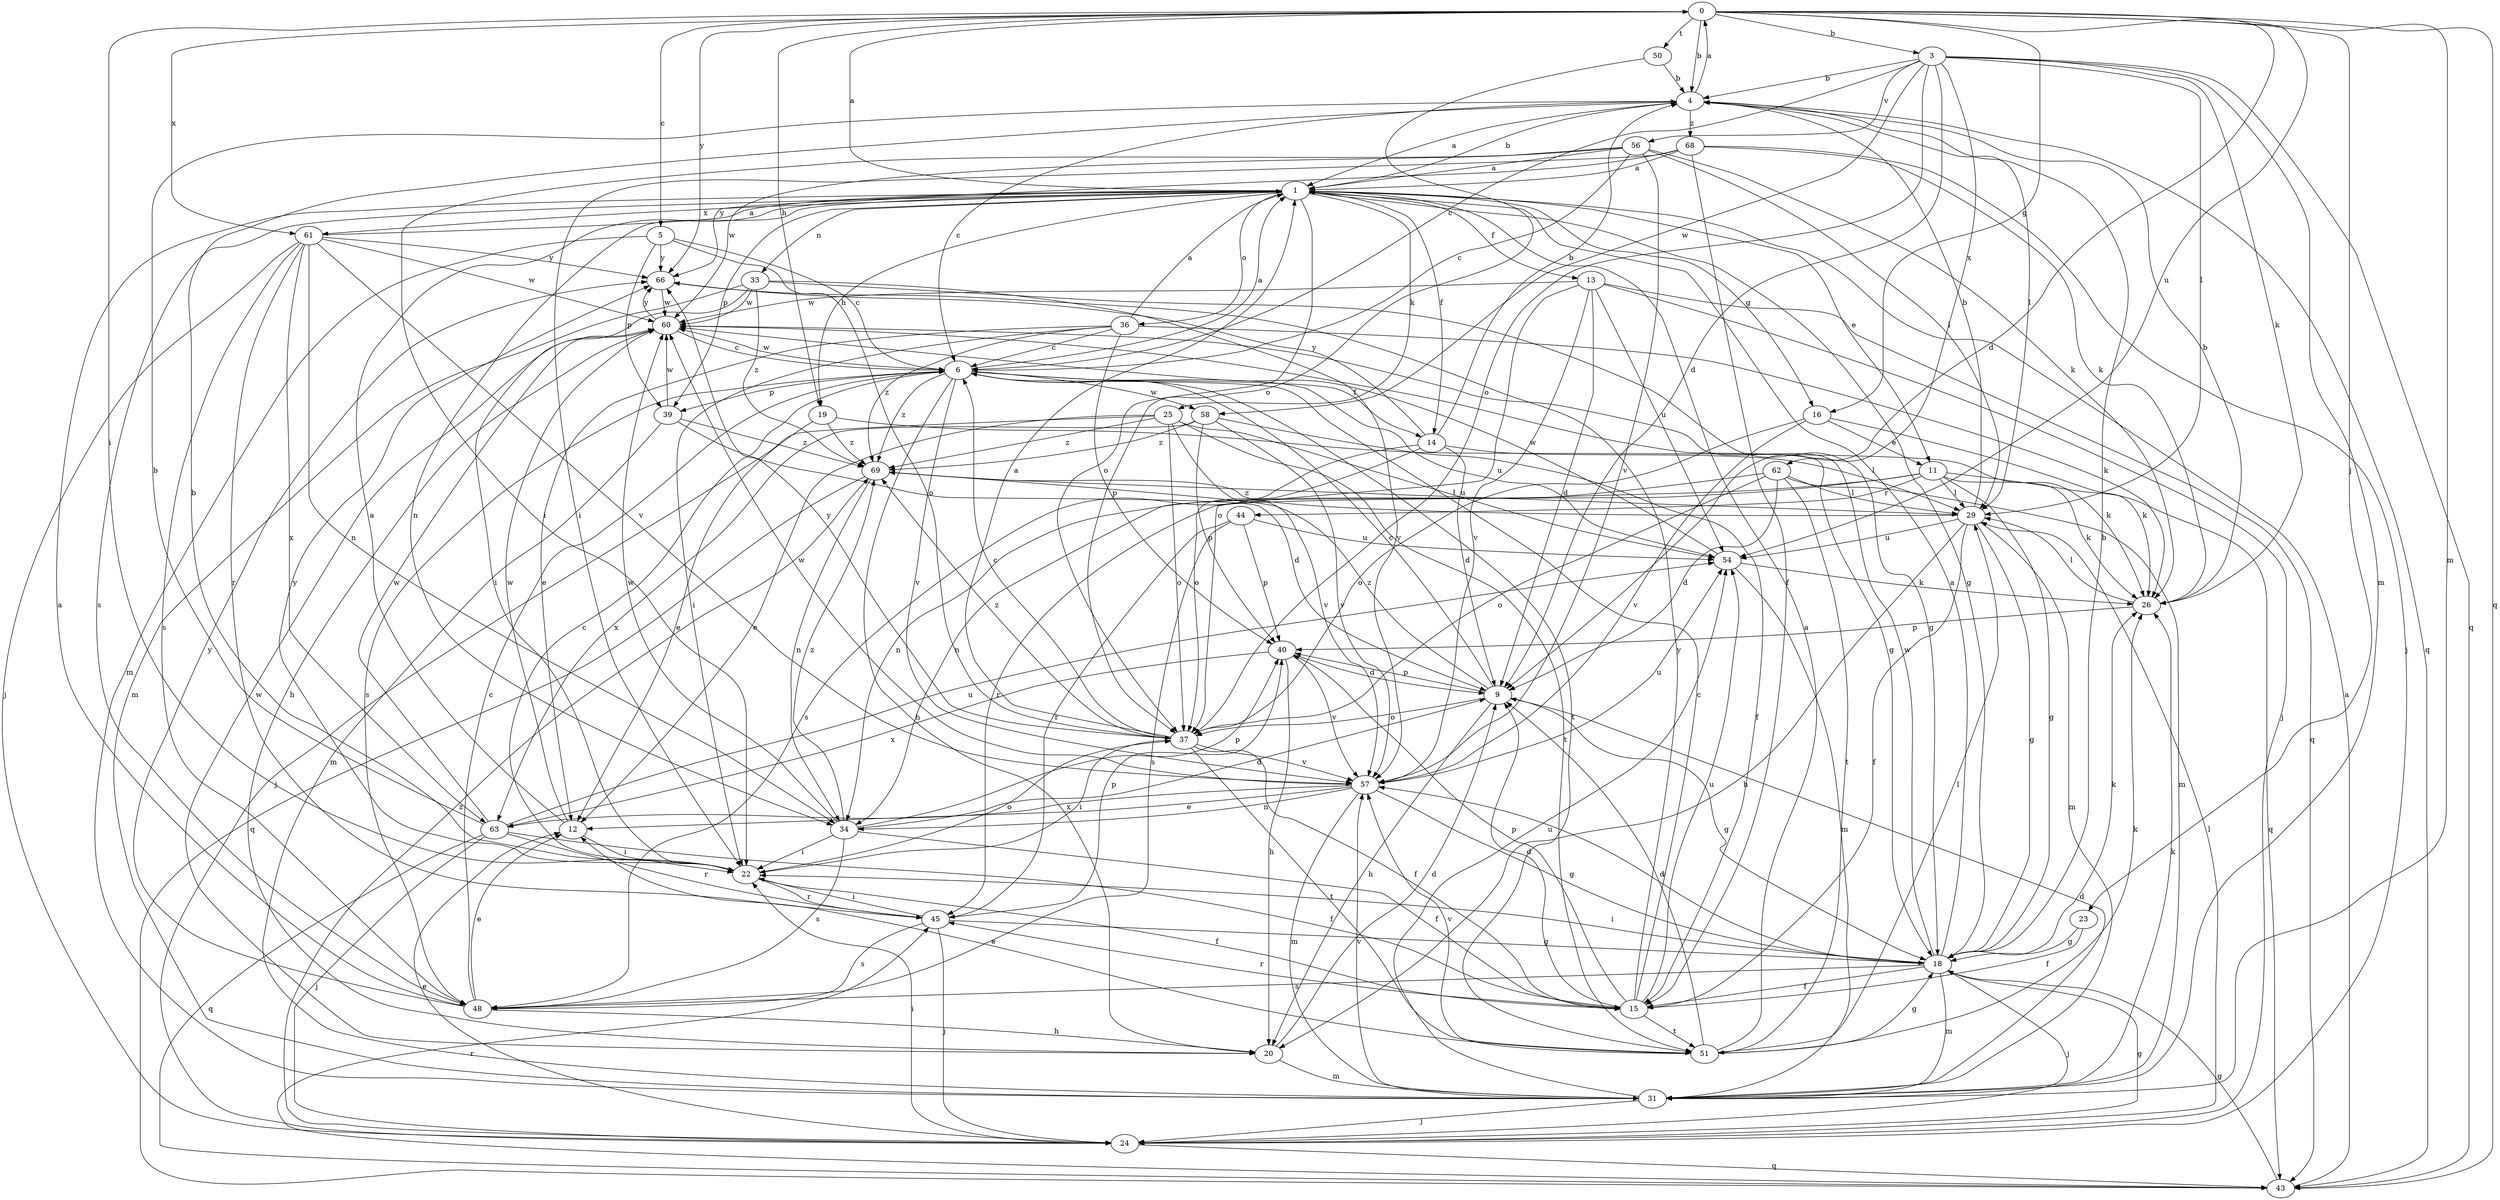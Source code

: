 strict digraph  {
0;
1;
3;
4;
5;
6;
9;
11;
12;
13;
14;
15;
16;
18;
19;
20;
22;
23;
24;
25;
26;
29;
31;
33;
34;
36;
37;
39;
40;
43;
44;
45;
48;
50;
51;
54;
56;
57;
58;
60;
61;
62;
63;
66;
68;
69;
0 -> 3  [label=b];
0 -> 4  [label=b];
0 -> 5  [label=c];
0 -> 9  [label=d];
0 -> 16  [label=g];
0 -> 19  [label=h];
0 -> 22  [label=i];
0 -> 23  [label=j];
0 -> 31  [label=m];
0 -> 43  [label=q];
0 -> 50  [label=t];
0 -> 54  [label=u];
0 -> 61  [label=x];
0 -> 66  [label=y];
1 -> 0  [label=a];
1 -> 4  [label=b];
1 -> 11  [label=e];
1 -> 13  [label=f];
1 -> 14  [label=f];
1 -> 16  [label=g];
1 -> 18  [label=g];
1 -> 19  [label=h];
1 -> 25  [label=k];
1 -> 33  [label=n];
1 -> 34  [label=n];
1 -> 36  [label=o];
1 -> 37  [label=o];
1 -> 39  [label=p];
1 -> 48  [label=s];
1 -> 61  [label=x];
3 -> 4  [label=b];
3 -> 6  [label=c];
3 -> 9  [label=d];
3 -> 26  [label=k];
3 -> 29  [label=l];
3 -> 31  [label=m];
3 -> 37  [label=o];
3 -> 43  [label=q];
3 -> 56  [label=v];
3 -> 58  [label=w];
3 -> 62  [label=x];
4 -> 0  [label=a];
4 -> 1  [label=a];
4 -> 6  [label=c];
4 -> 29  [label=l];
4 -> 43  [label=q];
4 -> 68  [label=z];
5 -> 6  [label=c];
5 -> 31  [label=m];
5 -> 37  [label=o];
5 -> 39  [label=p];
5 -> 66  [label=y];
6 -> 1  [label=a];
6 -> 14  [label=f];
6 -> 20  [label=h];
6 -> 39  [label=p];
6 -> 48  [label=s];
6 -> 51  [label=t];
6 -> 54  [label=u];
6 -> 57  [label=v];
6 -> 58  [label=w];
6 -> 60  [label=w];
6 -> 69  [label=z];
9 -> 6  [label=c];
9 -> 18  [label=g];
9 -> 20  [label=h];
9 -> 37  [label=o];
9 -> 40  [label=p];
9 -> 69  [label=z];
11 -> 18  [label=g];
11 -> 26  [label=k];
11 -> 29  [label=l];
11 -> 34  [label=n];
11 -> 43  [label=q];
11 -> 44  [label=r];
11 -> 45  [label=r];
12 -> 1  [label=a];
12 -> 22  [label=i];
12 -> 60  [label=w];
13 -> 9  [label=d];
13 -> 24  [label=j];
13 -> 37  [label=o];
13 -> 43  [label=q];
13 -> 54  [label=u];
13 -> 57  [label=v];
13 -> 60  [label=w];
14 -> 4  [label=b];
14 -> 9  [label=d];
14 -> 29  [label=l];
14 -> 37  [label=o];
14 -> 48  [label=s];
14 -> 66  [label=y];
15 -> 6  [label=c];
15 -> 9  [label=d];
15 -> 40  [label=p];
15 -> 45  [label=r];
15 -> 51  [label=t];
15 -> 54  [label=u];
15 -> 66  [label=y];
16 -> 11  [label=e];
16 -> 26  [label=k];
16 -> 37  [label=o];
16 -> 57  [label=v];
18 -> 1  [label=a];
18 -> 4  [label=b];
18 -> 15  [label=f];
18 -> 22  [label=i];
18 -> 24  [label=j];
18 -> 26  [label=k];
18 -> 31  [label=m];
18 -> 48  [label=s];
18 -> 57  [label=v];
18 -> 60  [label=w];
19 -> 12  [label=e];
19 -> 26  [label=k];
19 -> 69  [label=z];
20 -> 9  [label=d];
20 -> 31  [label=m];
20 -> 60  [label=w];
22 -> 4  [label=b];
22 -> 6  [label=c];
22 -> 15  [label=f];
22 -> 37  [label=o];
22 -> 45  [label=r];
22 -> 66  [label=y];
23 -> 15  [label=f];
23 -> 18  [label=g];
24 -> 12  [label=e];
24 -> 18  [label=g];
24 -> 22  [label=i];
24 -> 29  [label=l];
24 -> 43  [label=q];
24 -> 69  [label=z];
25 -> 12  [label=e];
25 -> 24  [label=j];
25 -> 37  [label=o];
25 -> 51  [label=t];
25 -> 54  [label=u];
25 -> 57  [label=v];
25 -> 69  [label=z];
26 -> 4  [label=b];
26 -> 29  [label=l];
26 -> 40  [label=p];
29 -> 4  [label=b];
29 -> 15  [label=f];
29 -> 18  [label=g];
29 -> 20  [label=h];
29 -> 31  [label=m];
29 -> 54  [label=u];
29 -> 69  [label=z];
31 -> 9  [label=d];
31 -> 24  [label=j];
31 -> 26  [label=k];
31 -> 54  [label=u];
31 -> 57  [label=v];
33 -> 18  [label=g];
33 -> 22  [label=i];
33 -> 31  [label=m];
33 -> 57  [label=v];
33 -> 60  [label=w];
33 -> 69  [label=z];
34 -> 9  [label=d];
34 -> 15  [label=f];
34 -> 22  [label=i];
34 -> 40  [label=p];
34 -> 48  [label=s];
34 -> 60  [label=w];
34 -> 69  [label=z];
36 -> 1  [label=a];
36 -> 6  [label=c];
36 -> 12  [label=e];
36 -> 22  [label=i];
36 -> 26  [label=k];
36 -> 40  [label=p];
36 -> 69  [label=z];
37 -> 1  [label=a];
37 -> 6  [label=c];
37 -> 15  [label=f];
37 -> 22  [label=i];
37 -> 51  [label=t];
37 -> 57  [label=v];
37 -> 66  [label=y];
37 -> 69  [label=z];
39 -> 9  [label=d];
39 -> 31  [label=m];
39 -> 60  [label=w];
39 -> 69  [label=z];
40 -> 9  [label=d];
40 -> 20  [label=h];
40 -> 57  [label=v];
40 -> 63  [label=x];
43 -> 1  [label=a];
43 -> 18  [label=g];
43 -> 45  [label=r];
44 -> 40  [label=p];
44 -> 45  [label=r];
44 -> 48  [label=s];
44 -> 54  [label=u];
45 -> 18  [label=g];
45 -> 22  [label=i];
45 -> 24  [label=j];
45 -> 40  [label=p];
45 -> 48  [label=s];
48 -> 1  [label=a];
48 -> 6  [label=c];
48 -> 12  [label=e];
48 -> 20  [label=h];
48 -> 66  [label=y];
50 -> 4  [label=b];
50 -> 37  [label=o];
51 -> 1  [label=a];
51 -> 9  [label=d];
51 -> 12  [label=e];
51 -> 18  [label=g];
51 -> 26  [label=k];
51 -> 29  [label=l];
51 -> 57  [label=v];
54 -> 26  [label=k];
54 -> 31  [label=m];
54 -> 60  [label=w];
56 -> 1  [label=a];
56 -> 6  [label=c];
56 -> 22  [label=i];
56 -> 26  [label=k];
56 -> 29  [label=l];
56 -> 57  [label=v];
56 -> 60  [label=w];
57 -> 12  [label=e];
57 -> 18  [label=g];
57 -> 31  [label=m];
57 -> 34  [label=n];
57 -> 54  [label=u];
57 -> 60  [label=w];
57 -> 63  [label=x];
58 -> 15  [label=f];
58 -> 40  [label=p];
58 -> 57  [label=v];
58 -> 63  [label=x];
58 -> 69  [label=z];
60 -> 6  [label=c];
60 -> 18  [label=g];
60 -> 20  [label=h];
60 -> 66  [label=y];
61 -> 1  [label=a];
61 -> 24  [label=j];
61 -> 34  [label=n];
61 -> 45  [label=r];
61 -> 48  [label=s];
61 -> 57  [label=v];
61 -> 60  [label=w];
61 -> 63  [label=x];
61 -> 66  [label=y];
62 -> 9  [label=d];
62 -> 29  [label=l];
62 -> 31  [label=m];
62 -> 34  [label=n];
62 -> 37  [label=o];
62 -> 51  [label=t];
63 -> 4  [label=b];
63 -> 15  [label=f];
63 -> 24  [label=j];
63 -> 43  [label=q];
63 -> 45  [label=r];
63 -> 54  [label=u];
63 -> 60  [label=w];
66 -> 60  [label=w];
68 -> 1  [label=a];
68 -> 15  [label=f];
68 -> 22  [label=i];
68 -> 24  [label=j];
68 -> 26  [label=k];
68 -> 66  [label=y];
69 -> 29  [label=l];
69 -> 34  [label=n];
69 -> 43  [label=q];
}
